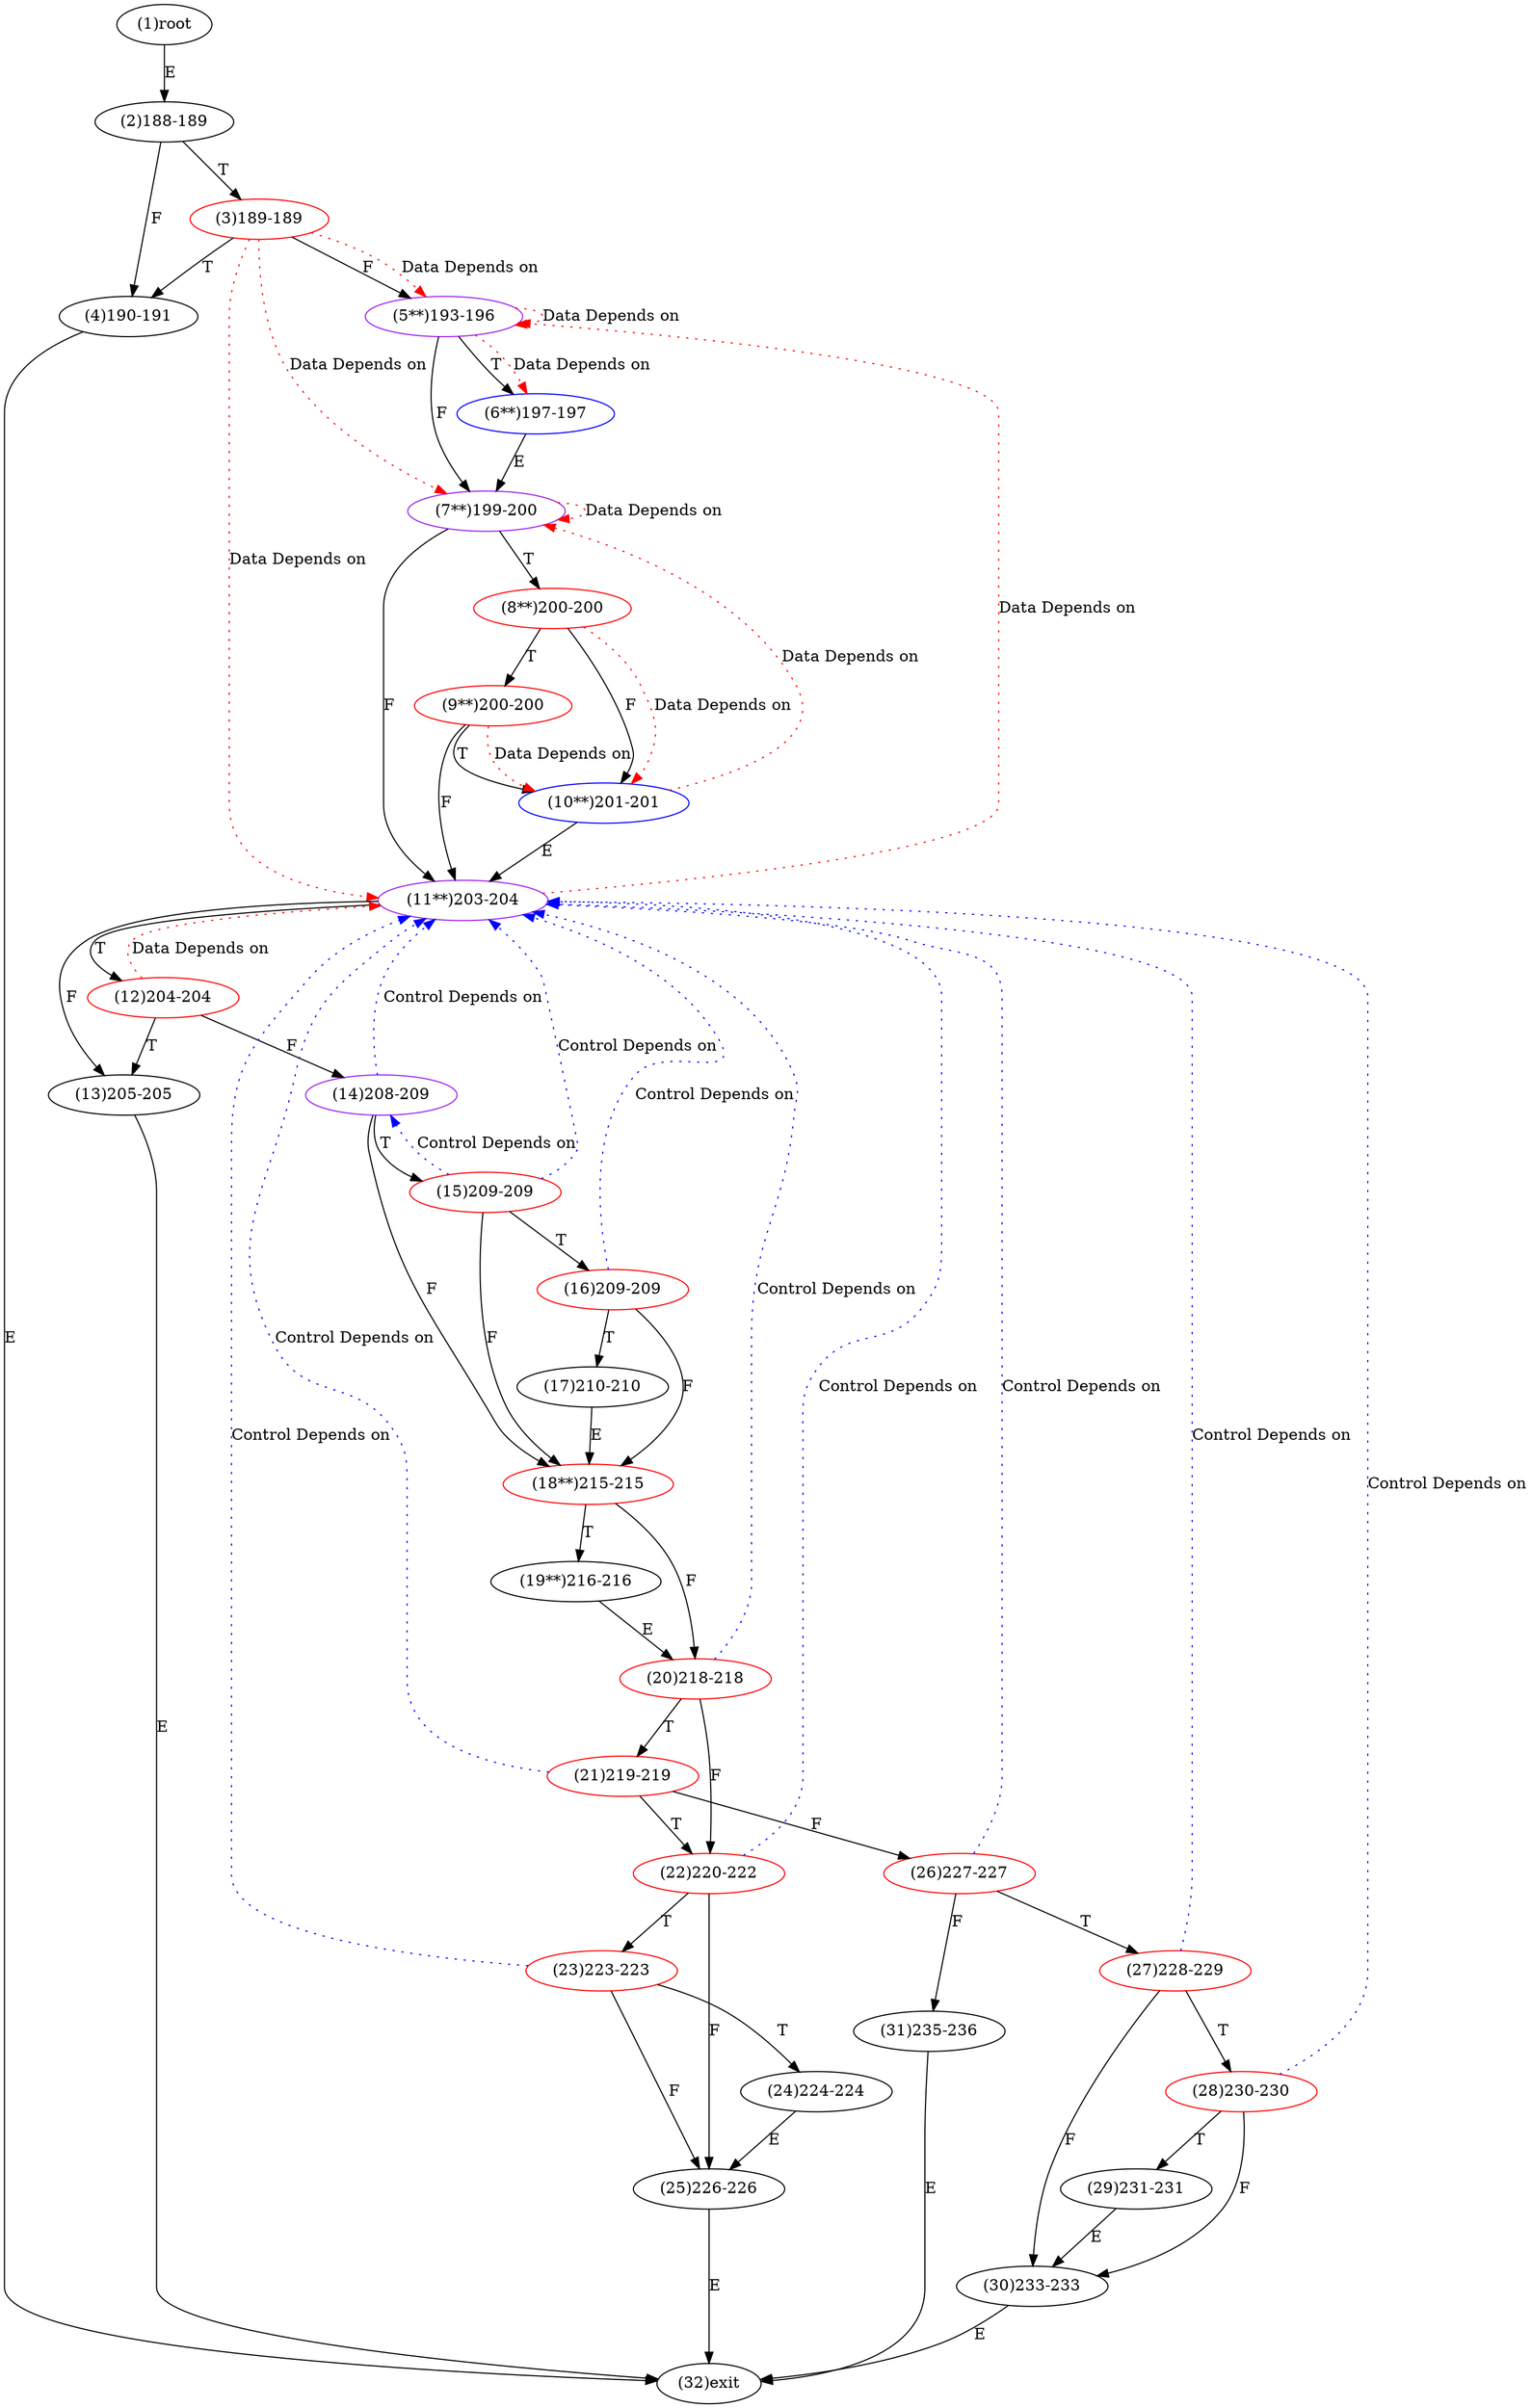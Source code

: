 digraph "" { 
1[ label="(1)root"];
2[ label="(2)188-189"];
3[ label="(3)189-189",color=red];
4[ label="(4)190-191"];
5[ label="(5**)193-196",color=purple];
6[ label="(6**)197-197",color=blue];
7[ label="(7**)199-200",color=purple];
8[ label="(8**)200-200",color=red];
9[ label="(9**)200-200",color=red];
10[ label="(10**)201-201",color=blue];
11[ label="(11**)203-204",color=purple];
12[ label="(12)204-204",color=red];
13[ label="(13)205-205"];
14[ label="(14)208-209",color=purple];
15[ label="(15)209-209",color=red];
17[ label="(17)210-210"];
16[ label="(16)209-209",color=red];
19[ label="(19**)216-216"];
18[ label="(18**)215-215",color=red];
21[ label="(21)219-219",color=red];
20[ label="(20)218-218",color=red];
23[ label="(23)223-223",color=red];
22[ label="(22)220-222",color=red];
25[ label="(25)226-226"];
24[ label="(24)224-224"];
27[ label="(27)228-229",color=red];
26[ label="(26)227-227",color=red];
29[ label="(29)231-231"];
28[ label="(28)230-230",color=red];
31[ label="(31)235-236"];
30[ label="(30)233-233"];
32[ label="(32)exit"];
1->2[ label="E"];
2->4[ label="F"];
2->3[ label="T"];
3->5[ label="F"];
3->4[ label="T"];
4->32[ label="E"];
5->7[ label="F"];
5->6[ label="T"];
6->7[ label="E"];
7->11[ label="F"];
7->8[ label="T"];
8->10[ label="F"];
8->9[ label="T"];
9->11[ label="F"];
9->10[ label="T"];
10->11[ label="E"];
11->13[ label="F"];
11->12[ label="T"];
12->14[ label="F"];
12->13[ label="T"];
13->32[ label="E"];
14->18[ label="F"];
14->15[ label="T"];
15->18[ label="F"];
15->16[ label="T"];
16->18[ label="F"];
16->17[ label="T"];
17->18[ label="E"];
18->20[ label="F"];
18->19[ label="T"];
19->20[ label="E"];
20->22[ label="F"];
20->21[ label="T"];
21->26[ label="F"];
21->22[ label="T"];
22->25[ label="F"];
22->23[ label="T"];
23->25[ label="F"];
23->24[ label="T"];
24->25[ label="E"];
25->32[ label="E"];
26->31[ label="F"];
26->27[ label="T"];
27->30[ label="F"];
27->28[ label="T"];
28->30[ label="F"];
28->29[ label="T"];
29->30[ label="E"];
30->32[ label="E"];
31->32[ label="E"];
3->7[ color="red" label="Data Depends on" style = dotted ];
3->5[ color="red" label="Data Depends on" style = dotted ];
3->11[ color="red" label="Data Depends on" style = dotted ];
5->5[ color="red" label="Data Depends on" style = dotted ];
5->6[ color="red" label="Data Depends on" style = dotted ];
7->7[ color="red" label="Data Depends on" style = dotted ];
8->10[ color="red" label="Data Depends on" style = dotted ];
9->10[ color="red" label="Data Depends on" style = dotted ];
10->7[ color="red" label="Data Depends on" style = dotted ];
11->5[ color="red" label="Data Depends on" style = dotted ];
12->11[ color="red" label="Data Depends on" style = dotted ];
14->11[ color="blue" label="Control Depends on" style = dotted ];
15->14[ color="blue" label="Control Depends on" style = dotted ];
15->11[ color="blue" label="Control Depends on" style = dotted ];
16->11[ color="blue" label="Control Depends on" style = dotted ];
21->11[ color="blue" label="Control Depends on" style = dotted ];
20->11[ color="blue" label="Control Depends on" style = dotted ];
23->11[ color="blue" label="Control Depends on" style = dotted ];
22->11[ color="blue" label="Control Depends on" style = dotted ];
27->11[ color="blue" label="Control Depends on" style = dotted ];
26->11[ color="blue" label="Control Depends on" style = dotted ];
28->11[ color="blue" label="Control Depends on" style = dotted ];
}